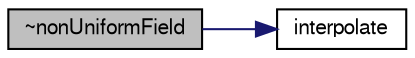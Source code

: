 digraph "~nonUniformField"
{
  bgcolor="transparent";
  edge [fontname="FreeSans",fontsize="10",labelfontname="FreeSans",labelfontsize="10"];
  node [fontname="FreeSans",fontsize="10",shape=record];
  rankdir="LR";
  Node2 [label="~nonUniformField",height=0.2,width=0.4,color="black", fillcolor="grey75", style="filled", fontcolor="black"];
  Node2 -> Node3 [color="midnightblue",fontsize="10",style="solid",fontname="FreeSans"];
  Node3 [label="interpolate",height=0.2,width=0.4,color="black",URL="$a31438.html#a43bacd6e0016a3c9eb92826a13bdd323",tooltip="Return the interpolated cell size for a point in the given. "];
}
